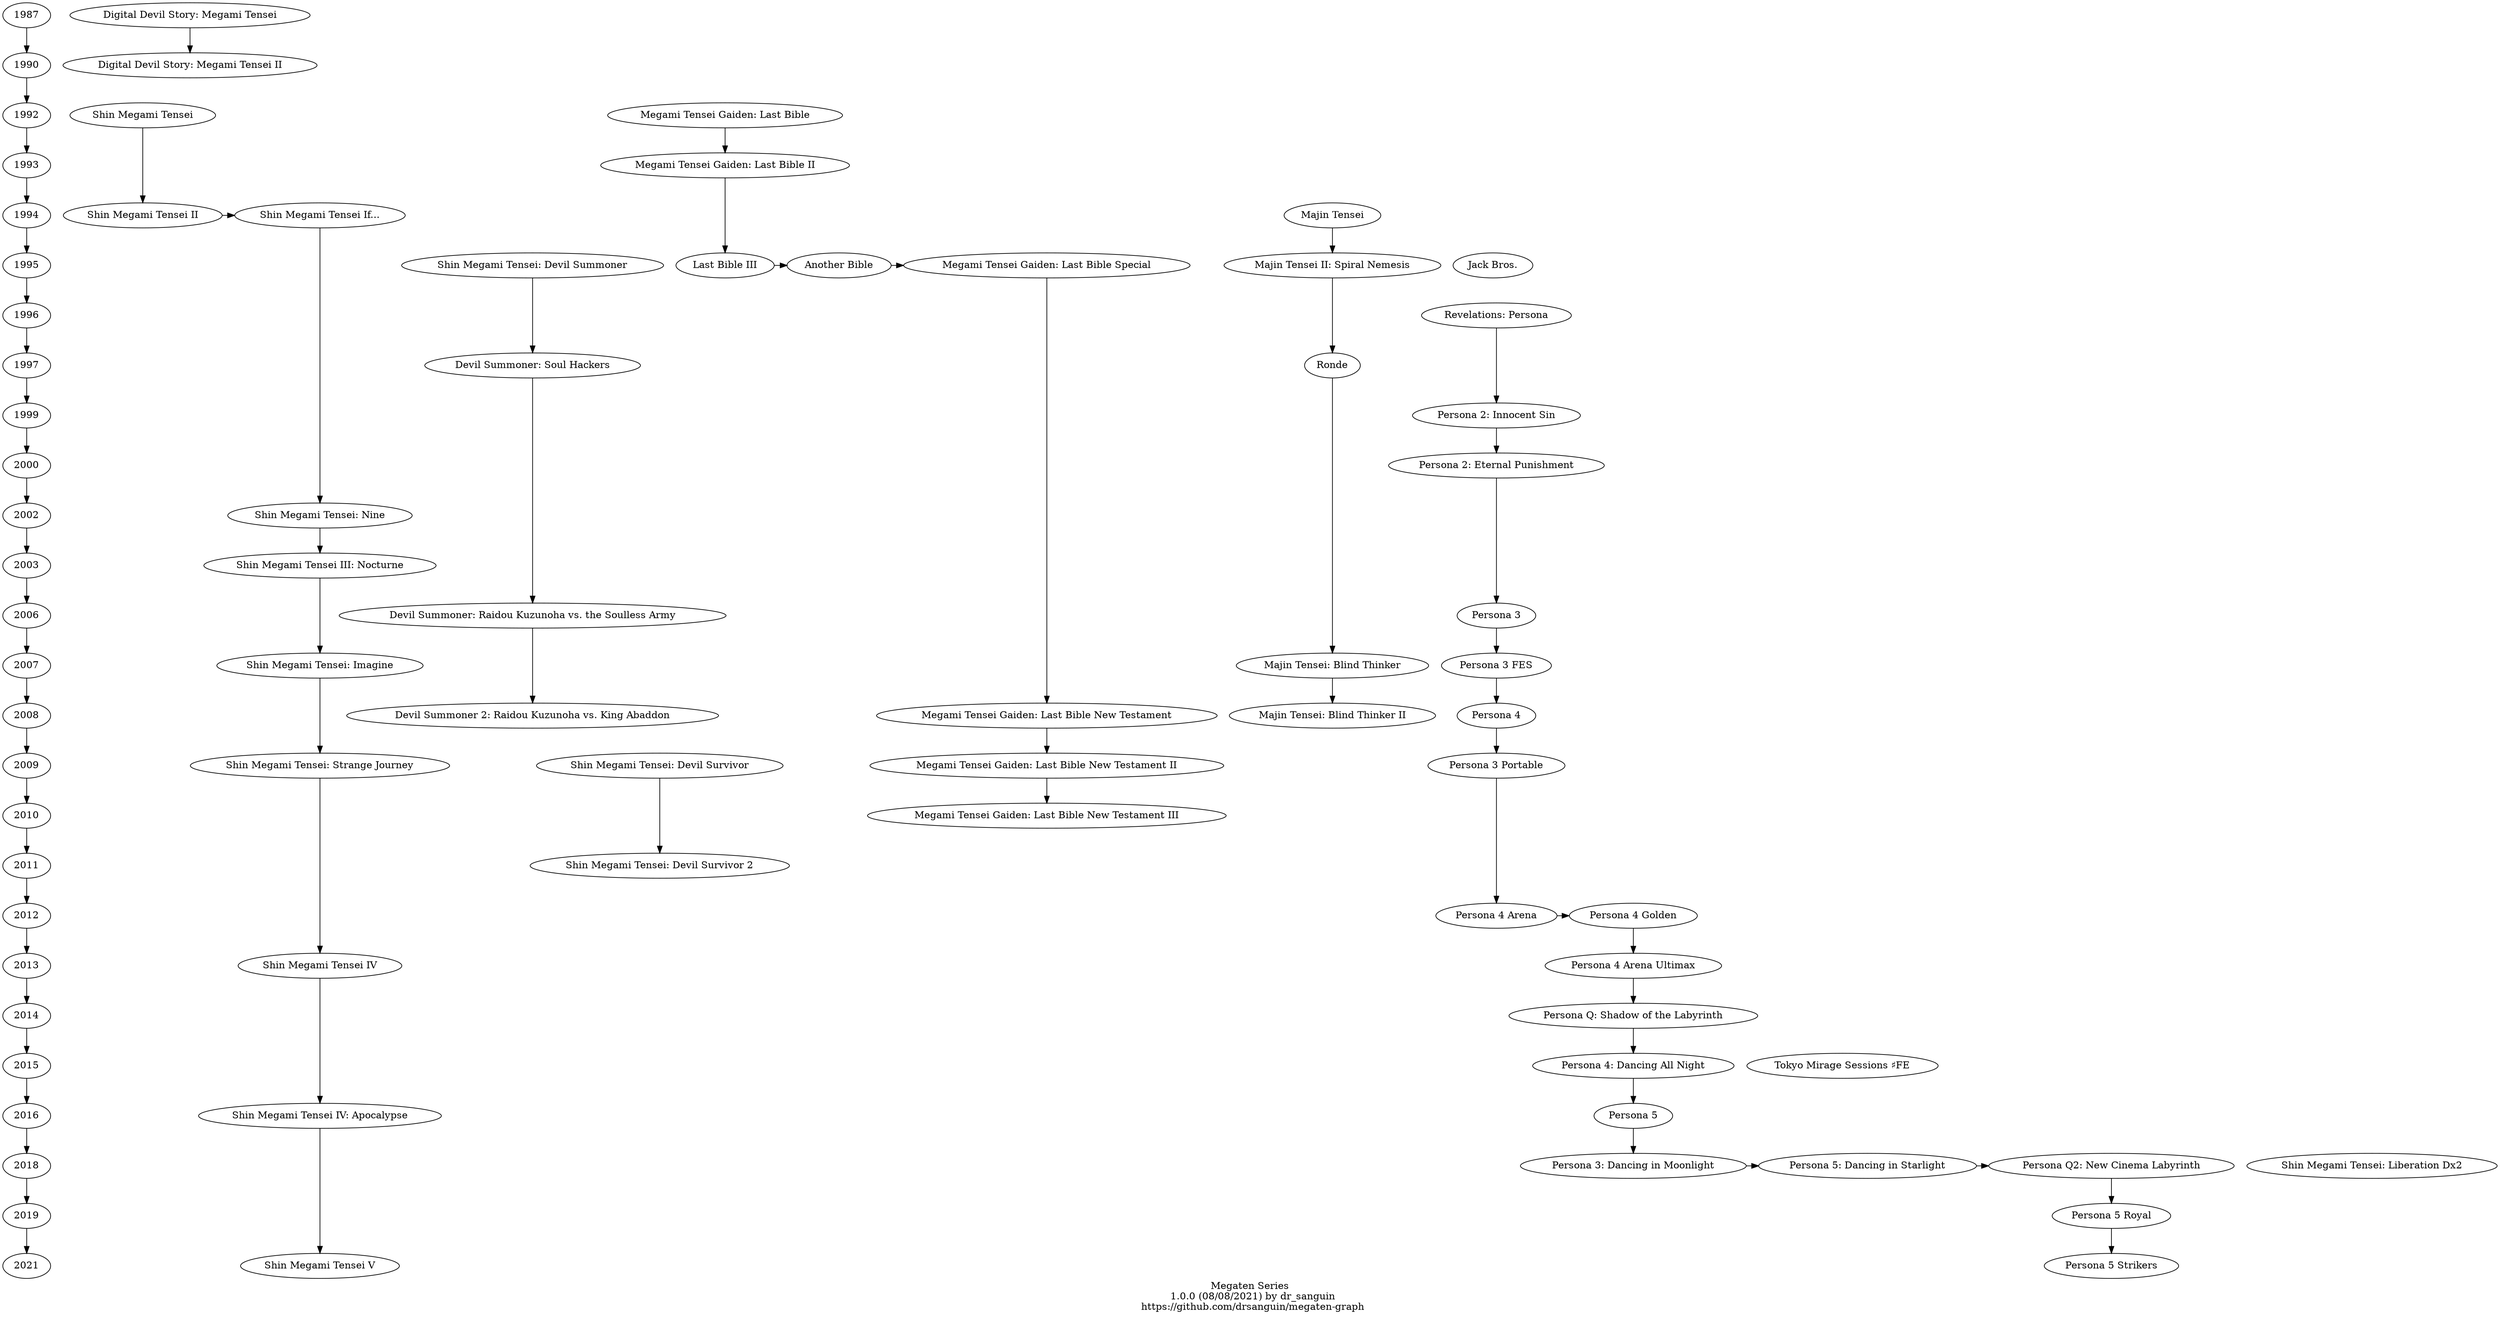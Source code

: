 /* https://en.wikipedia.org/wiki/List_of_Megami_Tensei_video_games */
digraph Megaten {
  graph [ label = "Megaten Series
  1.0.0 (08/08/2021) by dr_sanguin
  https://github.com/drsanguin/megaten-graph"
  ];

  /* Time-line */
  1987 -> 1990 -> 1992 -> 1993 -> 1994 -> 1995 -> 1996 -> 1997 -> 1999 -> 2000 -> 2002 -> 2003 -> 2006 -> 2007 -> 2008 -> 2009 -> 2010 -> 2011 -> 2012 -> 2013 -> 2014 -> 2015 -> 2016 -> 2018 -> 2019 -> 2021;

  /* Digital Devil Story: Megami Tensei */
  MT  [ label = "Digital Devil Story: Megami Tensei" ];
  MT2 [ label = "Digital Devil Story: Megami Tensei II" ];
  MT -> MT2;
  
  /* Shin Megami Tensei https://en.wikipedia.org/wiki/Megami_Tensei */
  SMT        [ label = "Shin Megami Tensei" ];
  SMT2       [ label = "Shin Megami Tensei II" ];
  SMTIf      [ label = "Shin Megami Tensei If..." ];
  SMTNine    [ label = "Shin Megami Tensei: Nine" ];
  SMT3       [ label = "Shin Megami Tensei III: Nocturne" ];
  SMTImagine [ label = "Shin Megami Tensei: Imagine" ];
  SMTSJ      [ label = "Shin Megami Tensei: Strange Journey" ];
  SMT4       [ label = "Shin Megami Tensei IV" ];
  SMT4A      [ label = "Shin Megami Tensei IV: Apocalypse" ];
  SMT5       [ label = "Shin Megami Tensei V" ];
  SMT -> SMT2 -> SMTIf -> SMTNine -> SMT3 -> SMTImagine -> SMTSJ -> SMT4 -> SMT4A -> SMT5;

  /* Devil Summoner */
  DSum   [ label = "Shin Megami Tensei: Devil Summoner" ];
  DSumSH [ label = "Devil Summoner: Soul Hackers" ];
  DSumRK [ label = "Devil Summoner: Raidou Kuzunoha vs. the Soulless Army" ];
  DSum2  [ label = "Devil Summoner 2: Raidou Kuzunoha vs. King Abaddon" ];
  DSum -> DSumSH -> DSumRK -> DSum2;

  /* Devil Survivor */
  DSurv  [ label = "Shin Megami Tensei: Devil Survivor" ];
  DSurv2 [ label = "Shin Megami Tensei: Devil Survivor 2" ];
  DSurv -> DSurv2;
  
  /* Last Bible */
  LB    [ label = "Megami Tensei Gaiden: Last Bible" ];
  LB2   [ label = "Megami Tensei Gaiden: Last Bible II" ];
  LB3   [ label = "Last Bible III" ];
  LBAB  [ label = "Another Bible" ];
  LBS   [ label = "Megami Tensei Gaiden: Last Bible Special" ];
  LBNT  [ label = "Megami Tensei Gaiden: Last Bible New Testament" ];
  LBNT2 [ label = "Megami Tensei Gaiden: Last Bible New Testament II" ];
  LBNT3 [ label = "Megami Tensei Gaiden: Last Bible New Testament III" ];
  LB -> LB2 -> LB3 -> LBAB -> LBS -> LBNT -> LBNT2 -> LBNT3;

  /* Majin Tensei */
  MajT    [ label = "Majin Tensei" ];
  MajT2   [ label = "Majin Tensei II: Spiral Nemesis" ];
  MajTR   [ label = "Ronde" ];
  MajTBT  [ label = "Majin Tensei: Blind Thinker" ];
  MajTBT2 [ label = "Majin Tensei: Blind Thinker II" ];
  MajT -> MajT2 -> MajTR -> MajTBT -> MajTBT2;

  /* Jack Bros. */
  JB [ label = "Jack Bros." ];

  /* Persona https://en.wikipedia.org/wiki/Persona_(series) */
  P1      [ label = "Revelations: Persona" ];
  P2      [ label = "Persona 2: Innocent Sin" ];
  P2EP    [ label = "Persona 2: Eternal Punishment" ];
  P3      [ label = "Persona 3"; ];
  P3FES   [ label = "Persona 3 FES" ];
  P4      [ label = "Persona 4" ];
  P3P     [ label = "Persona 3 Portable" ];
  P4Arena [ label = "Persona 4 Arena" ];
  P4G     [ label = "Persona 4 Golden" ];
  P4AU    [ label = "Persona 4 Arena Ultimax" ];
  PQ      [ label = "Persona Q: Shadow of the Labyrinth" ];
  P4D     [ label = "Persona 4: Dancing All Night" ];
  P5      [ label = "Persona 5" ];
  P3D     [ label = "Persona 3: Dancing in Moonlight" ];
  P5D     [ label = "Persona 5: Dancing in Starlight" ];
  PQ2     [ label = "Persona Q2: New Cinema Labyrinth" ];
  P5R     [ label = "Persona 5 Royal" ];
  P5S     [ label = "Persona 5 Strikers" ];
  P1 -> P2 -> P2EP -> P3 -> P3FES -> P4 -> P3P -> P4Arena -> P4G -> P4AU -> PQ -> P4D -> P5 -> P3D -> P5D -> PQ2 -> P5R -> P5S;

  /* Tokyo Mirage Sessions */
  TMS [ label = "Tokyo Mirage Sessions ♯FE" ];

  /* Liberation */
  Lib [ label = "Shin Megami Tensei: Liberation Dx2" ];

  /* Ranks */
  { rank = same; 1987; MT; };
  { rank = same; 1990; MT2; };
  { rank = same; 1992; SMT; LB; };
  { rank = same; 1993; LB2; };
  { rank = same; 1994; SMT2; SMTIf; MajT; };
  { rank = same; 1995; DSum; LB3; LBAB; LBS; MajT2; JB; };
  { rank = same; 1996; P1; };
  { rank = same; 1997; DSumSH; MajTR; };
  { rank = same; 1999; P2; };
  { rank = same; 2000; P2EP; };
  { rank = same; 2002; SMTNine; };
  { rank = same; 2003; SMT3; };
  { rank = same; 2006; DSumRK; P3; };
  { rank = same; 2007; SMTImagine; MajTBT; P3FES; };
  { rank = same; 2008; DSum2; LBNT; MajTBT2; P4; };
  { rank = same; 2009; SMTSJ; DSurv; LBNT2; P3P; };
  { rank = same; 2010; LBNT3; };
  { rank = same; 2011; DSurv2; };
  { rank = same; 2012; P4Arena; P4G; };
  { rank = same; 2013; SMT4; P4AU; };
  { rank = same; 2014; PQ; };
  { rank = same; 2015; P4D; TMS; };
  { rank = same; 2016; SMT4A; P5; };
  { rank = same; 2018; P3D; P5D; };
  { rank = same; 2018; PQ2; Lib; };
  { rank = same; 2019; P5R; };
  { rank = same; 2021; P5S; SMT5; };
}
